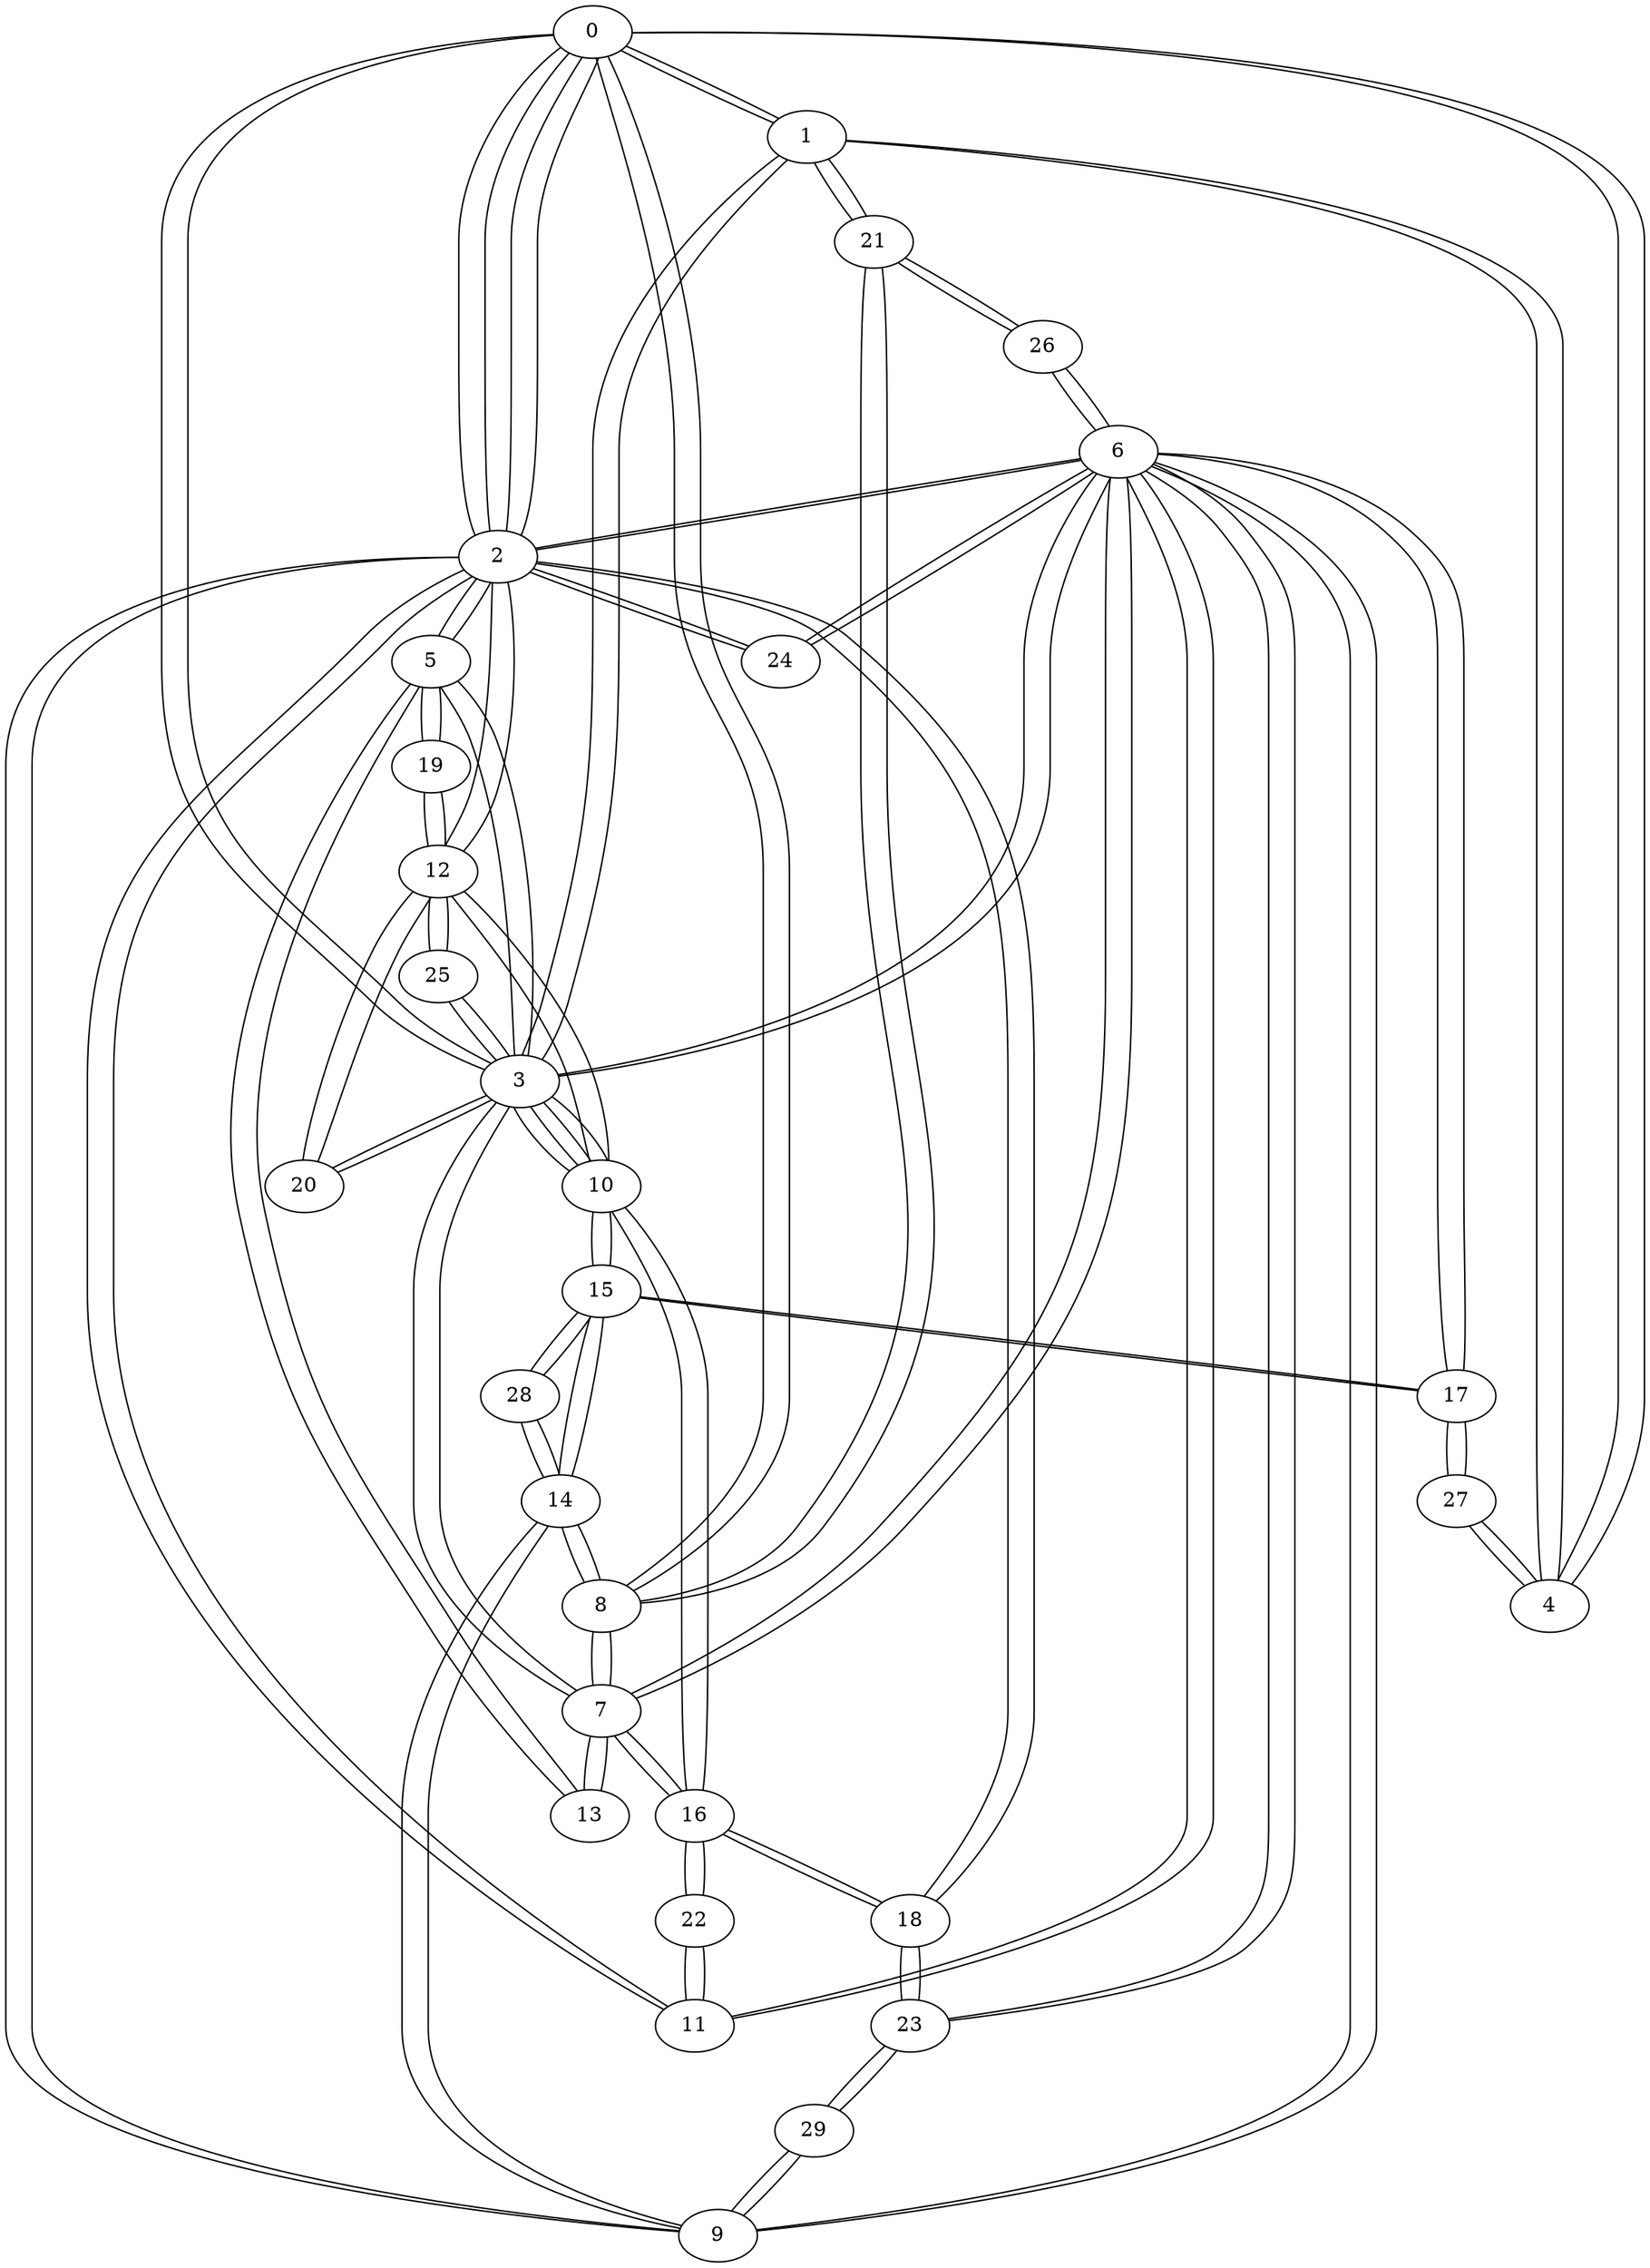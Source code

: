 graph {
  0 -- 1;
  0 -- 2;
  0 -- 2;
  0 -- 3;
  0 -- 4;
  0 -- 8;
  1 -- 0;
  1 -- 3;
  1 -- 4;
  1 -- 21;
  2 -- 0;
  2 -- 0;
  2 -- 5;
  2 -- 6;
  2 -- 9;
  2 -- 11;
  2 -- 12;
  2 -- 18;
  2 -- 24;
  3 -- 0;
  3 -- 1;
  3 -- 5;
  3 -- 6;
  3 -- 7;
  3 -- 10;
  3 -- 10;
  3 -- 20;
  3 -- 25;
  4 -- 0;
  4 -- 1;
  4 -- 27;
  5 -- 2;
  5 -- 3;
  5 -- 13;
  5 -- 19;
  6 -- 3;
  6 -- 2;
  6 -- 7;
  6 -- 9;
  6 -- 11;
  6 -- 17;
  6 -- 23;
  6 -- 24;
  6 -- 26;
  7 -- 3;
  7 -- 6;
  7 -- 8;
  7 -- 13;
  7 -- 16;
  8 -- 7;
  8 -- 0;
  8 -- 14;
  8 -- 21;
  9 -- 2;
  9 -- 6;
  9 -- 14;
  9 -- 29;
  10 -- 3;
  10 -- 3;
  10 -- 12;
  10 -- 15;
  10 -- 16;
  11 -- 6;
  11 -- 2;
  11 -- 22;
  12 -- 10;
  12 -- 2;
  12 -- 19;
  12 -- 20;
  12 -- 25;
  13 -- 7;
  13 -- 5;
  14 -- 8;
  14 -- 9;
  14 -- 15;
  14 -- 28;
  15 -- 14;
  15 -- 10;
  15 -- 17;
  15 -- 28;
  16 -- 7;
  16 -- 10;
  16 -- 18;
  16 -- 22;
  17 -- 6;
  17 -- 15;
  17 -- 27;
  18 -- 16;
  18 -- 2;
  18 -- 23;
  19 -- 5;
  19 -- 12;
  20 -- 12;
  20 -- 3;
  21 -- 8;
  21 -- 1;
  21 -- 26;
  22 -- 11;
  22 -- 16;
  23 -- 6;
  23 -- 18;
  23 -- 29;
  24 -- 6;
  24 -- 2;
  25 -- 3;
  25 -- 12;
  26 -- 21;
  26 -- 6;
  27 -- 17;
  27 -- 4;
  28 -- 15;
  28 -- 14;
  29 -- 9;
  29 -- 23;
}